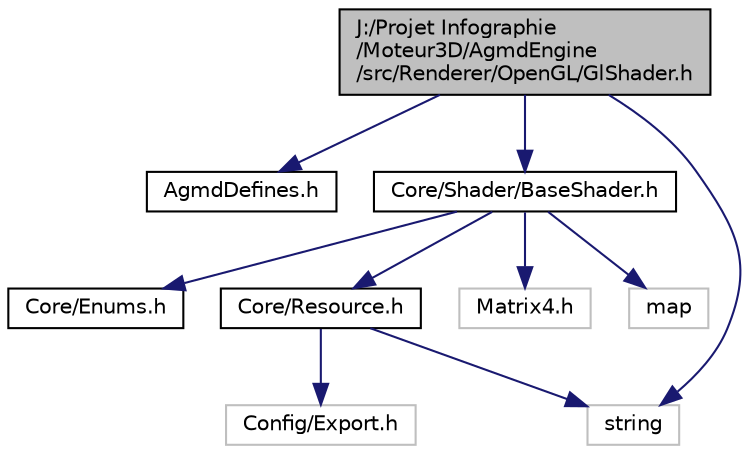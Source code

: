 digraph "J:/Projet Infographie/Moteur3D/AgmdEngine/src/Renderer/OpenGL/GlShader.h"
{
  edge [fontname="Helvetica",fontsize="10",labelfontname="Helvetica",labelfontsize="10"];
  node [fontname="Helvetica",fontsize="10",shape=record];
  Node1 [label="J:/Projet Infographie\l/Moteur3D/AgmdEngine\l/src/Renderer/OpenGL/GlShader.h",height=0.2,width=0.4,color="black", fillcolor="grey75", style="filled" fontcolor="black"];
  Node1 -> Node2 [color="midnightblue",fontsize="10",style="solid"];
  Node2 [label="AgmdDefines.h",height=0.2,width=0.4,color="black", fillcolor="white", style="filled",URL="$_agmd_defines_8h.html"];
  Node1 -> Node3 [color="midnightblue",fontsize="10",style="solid"];
  Node3 [label="Core/Shader/BaseShader.h",height=0.2,width=0.4,color="black", fillcolor="white", style="filled",URL="$_base_shader_8h.html"];
  Node3 -> Node4 [color="midnightblue",fontsize="10",style="solid"];
  Node4 [label="Core/Enums.h",height=0.2,width=0.4,color="black", fillcolor="white", style="filled",URL="$_enums_8h.html"];
  Node3 -> Node5 [color="midnightblue",fontsize="10",style="solid"];
  Node5 [label="Core/Resource.h",height=0.2,width=0.4,color="black", fillcolor="white", style="filled",URL="$_resource_8h.html"];
  Node5 -> Node6 [color="midnightblue",fontsize="10",style="solid"];
  Node6 [label="Config/Export.h",height=0.2,width=0.4,color="grey75", fillcolor="white", style="filled"];
  Node5 -> Node7 [color="midnightblue",fontsize="10",style="solid"];
  Node7 [label="string",height=0.2,width=0.4,color="grey75", fillcolor="white", style="filled"];
  Node3 -> Node8 [color="midnightblue",fontsize="10",style="solid"];
  Node8 [label="Matrix4.h",height=0.2,width=0.4,color="grey75", fillcolor="white", style="filled"];
  Node3 -> Node9 [color="midnightblue",fontsize="10",style="solid"];
  Node9 [label="map",height=0.2,width=0.4,color="grey75", fillcolor="white", style="filled"];
  Node1 -> Node7 [color="midnightblue",fontsize="10",style="solid"];
}
